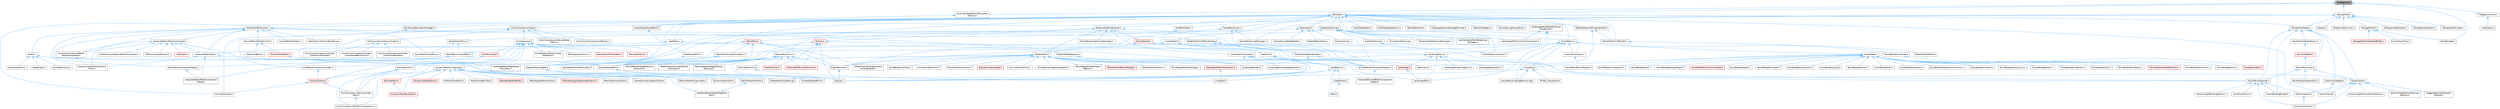 digraph "FileRegions.h"
{
 // INTERACTIVE_SVG=YES
 // LATEX_PDF_SIZE
  bgcolor="transparent";
  edge [fontname=Helvetica,fontsize=10,labelfontname=Helvetica,labelfontsize=10];
  node [fontname=Helvetica,fontsize=10,shape=box,height=0.2,width=0.4];
  Node1 [id="Node000001",label="FileRegions.h",height=0.2,width=0.4,color="gray40", fillcolor="grey60", style="filled", fontcolor="black",tooltip=" "];
  Node1 -> Node2 [id="edge1_Node000001_Node000002",dir="back",color="steelblue1",style="solid",tooltip=" "];
  Node2 [id="Node000002",label="ArchiveUObjectFromStructured\lArchive.h",height=0.2,width=0.4,color="grey40", fillcolor="white", style="filled",URL="$d2/d52/ArchiveUObjectFromStructuredArchive_8h.html",tooltip=" "];
  Node2 -> Node3 [id="edge2_Node000002_Node000003",dir="back",color="steelblue1",style="solid",tooltip=" "];
  Node3 [id="Node000003",label="CoreUObjectSharedPCH.h",height=0.2,width=0.4,color="grey40", fillcolor="white", style="filled",URL="$de/d2f/CoreUObjectSharedPCH_8h.html",tooltip=" "];
  Node3 -> Node4 [id="edge3_Node000003_Node000004",dir="back",color="steelblue1",style="solid",tooltip=" "];
  Node4 [id="Node000004",label="SlateSharedPCH.h",height=0.2,width=0.4,color="grey40", fillcolor="white", style="filled",URL="$d1/dfc/SlateSharedPCH_8h.html",tooltip=" "];
  Node4 -> Node5 [id="edge4_Node000004_Node000005",dir="back",color="steelblue1",style="solid",tooltip=" "];
  Node5 [id="Node000005",label="EngineSharedPCH.h",height=0.2,width=0.4,color="grey40", fillcolor="white", style="filled",URL="$dc/dbb/EngineSharedPCH_8h.html",tooltip=" "];
  Node5 -> Node6 [id="edge5_Node000005_Node000006",dir="back",color="steelblue1",style="solid",tooltip=" "];
  Node6 [id="Node000006",label="UnrealEdSharedPCH.h",height=0.2,width=0.4,color="grey40", fillcolor="white", style="filled",URL="$d1/de6/UnrealEdSharedPCH_8h.html",tooltip=" "];
  Node1 -> Node7 [id="edge6_Node000001_Node000007",dir="back",color="steelblue1",style="solid",tooltip=" "];
  Node7 [id="Node000007",label="BulkData.h",height=0.2,width=0.4,color="grey40", fillcolor="white", style="filled",URL="$d4/d8e/BulkData_8h.html",tooltip=" "];
  Node7 -> Node8 [id="edge7_Node000007_Node000008",dir="back",color="steelblue1",style="solid",tooltip=" "];
  Node8 [id="Node000008",label="AnimCompressionTypes.h",height=0.2,width=0.4,color="grey40", fillcolor="white", style="filled",URL="$d1/d3b/AnimCompressionTypes_8h.html",tooltip=" "];
  Node8 -> Node9 [id="edge8_Node000008_Node000009",dir="back",color="steelblue1",style="solid",tooltip=" "];
  Node9 [id="Node000009",label="AnimBoneCompressionCodec.h",height=0.2,width=0.4,color="grey40", fillcolor="white", style="filled",URL="$dd/dc3/AnimBoneCompressionCodec_8h.html",tooltip=" "];
  Node9 -> Node10 [id="edge9_Node000009_Node000010",dir="back",color="steelblue1",style="solid",tooltip=" "];
  Node10 [id="Node000010",label="AnimCompress.h",height=0.2,width=0.4,color="red", fillcolor="#FFF0F0", style="filled",URL="$dd/d6d/AnimCompress_8h.html",tooltip=" "];
  Node10 -> Node14 [id="edge10_Node000010_Node000014",dir="back",color="steelblue1",style="solid",tooltip=" "];
  Node14 [id="Node000014",label="AnimCompress_RemoveLinear\lKeys.h",height=0.2,width=0.4,color="grey40", fillcolor="white", style="filled",URL="$d1/d0a/AnimCompress__RemoveLinearKeys_8h.html",tooltip=" "];
  Node14 -> Node15 [id="edge11_Node000014_Node000015",dir="back",color="steelblue1",style="solid",tooltip=" "];
  Node15 [id="Node000015",label="AnimCompress_PerTrackCompression.h",height=0.2,width=0.4,color="grey40", fillcolor="white", style="filled",URL="$d1/d22/AnimCompress__PerTrackCompression_8h.html",tooltip=" "];
  Node10 -> Node17 [id="edge12_Node000010_Node000017",dir="back",color="steelblue1",style="solid",tooltip=" "];
  Node17 [id="Node000017",label="AnimStreamable.h",height=0.2,width=0.4,color="grey40", fillcolor="white", style="filled",URL="$d1/d46/AnimStreamable_8h.html",tooltip=" "];
  Node8 -> Node18 [id="edge13_Node000008_Node000018",dir="back",color="steelblue1",style="solid",tooltip=" "];
  Node18 [id="Node000018",label="AnimCompressionDerivedData\lPublic.h",height=0.2,width=0.4,color="grey40", fillcolor="white", style="filled",URL="$dc/d36/AnimCompressionDerivedDataPublic_8h.html",tooltip=" "];
  Node8 -> Node19 [id="edge14_Node000008_Node000019",dir="back",color="steelblue1",style="solid",tooltip=" "];
  Node19 [id="Node000019",label="AnimCurveCompressionCodec.h",height=0.2,width=0.4,color="grey40", fillcolor="white", style="filled",URL="$d3/d77/AnimCurveCompressionCodec_8h.html",tooltip=" "];
  Node19 -> Node20 [id="edge15_Node000019_Node000020",dir="back",color="steelblue1",style="solid",tooltip=" "];
  Node20 [id="Node000020",label="AnimCurveCompressionCodec\l_CompressedRichCurve.h",height=0.2,width=0.4,color="grey40", fillcolor="white", style="filled",URL="$db/d72/AnimCurveCompressionCodec__CompressedRichCurve_8h.html",tooltip=" "];
  Node19 -> Node21 [id="edge16_Node000019_Node000021",dir="back",color="steelblue1",style="solid",tooltip=" "];
  Node21 [id="Node000021",label="AnimCurveCompressionCodec\l_UniformIndexable.h",height=0.2,width=0.4,color="grey40", fillcolor="white", style="filled",URL="$d7/d0a/AnimCurveCompressionCodec__UniformIndexable_8h.html",tooltip=" "];
  Node19 -> Node22 [id="edge17_Node000019_Node000022",dir="back",color="steelblue1",style="solid",tooltip=" "];
  Node22 [id="Node000022",label="AnimCurveCompressionCodec\l_UniformlySampled.h",height=0.2,width=0.4,color="grey40", fillcolor="white", style="filled",URL="$da/d4c/AnimCurveCompressionCodec__UniformlySampled_8h.html",tooltip=" "];
  Node8 -> Node23 [id="edge18_Node000008_Node000023",dir="back",color="steelblue1",style="solid",tooltip=" "];
  Node23 [id="Node000023",label="AnimCurveCompressionSettings.h",height=0.2,width=0.4,color="grey40", fillcolor="white", style="filled",URL="$d0/d49/AnimCurveCompressionSettings_8h.html",tooltip=" "];
  Node8 -> Node24 [id="edge19_Node000008_Node000024",dir="back",color="steelblue1",style="solid",tooltip=" "];
  Node24 [id="Node000024",label="AnimSequence.h",height=0.2,width=0.4,color="grey40", fillcolor="white", style="filled",URL="$d0/d8a/AnimSequence_8h.html",tooltip=" "];
  Node24 -> Node25 [id="edge20_Node000024_Node000025",dir="back",color="steelblue1",style="solid",tooltip=" "];
  Node25 [id="Node000025",label="AnimBlueprintPostCompile\lValidation.h",height=0.2,width=0.4,color="grey40", fillcolor="white", style="filled",URL="$de/d1b/AnimBlueprintPostCompileValidation_8h.html",tooltip=" "];
  Node24 -> Node10 [id="edge21_Node000024_Node000010",dir="back",color="steelblue1",style="solid",tooltip=" "];
  Node24 -> Node15 [id="edge22_Node000024_Node000015",dir="back",color="steelblue1",style="solid",tooltip=" "];
  Node24 -> Node14 [id="edge23_Node000024_Node000014",dir="back",color="steelblue1",style="solid",tooltip=" "];
  Node24 -> Node26 [id="edge24_Node000024_Node000026",dir="back",color="steelblue1",style="solid",tooltip=" "];
  Node26 [id="Node000026",label="AnimEncoding.h",height=0.2,width=0.4,color="red", fillcolor="#FFF0F0", style="filled",URL="$d9/dfd/AnimEncoding_8h.html",tooltip=" "];
  Node26 -> Node9 [id="edge25_Node000026_Node000009",dir="back",color="steelblue1",style="solid",tooltip=" "];
  Node24 -> Node31 [id="edge26_Node000024_Node000031",dir="back",color="steelblue1",style="solid",tooltip=" "];
  Node31 [id="Node000031",label="AnimationUtils.h",height=0.2,width=0.4,color="grey40", fillcolor="white", style="filled",URL="$d6/db6/AnimationUtils_8h.html",tooltip=" "];
  Node31 -> Node10 [id="edge27_Node000031_Node000010",dir="back",color="steelblue1",style="solid",tooltip=" "];
  Node31 -> Node15 [id="edge28_Node000031_Node000015",dir="back",color="steelblue1",style="solid",tooltip=" "];
  Node31 -> Node14 [id="edge29_Node000031_Node000014",dir="back",color="steelblue1",style="solid",tooltip=" "];
  Node24 -> Node32 [id="edge30_Node000024_Node000032",dir="back",color="steelblue1",style="solid",tooltip=" "];
  Node32 [id="Node000032",label="BlendSpaceAnalysis.h",height=0.2,width=0.4,color="grey40", fillcolor="white", style="filled",URL="$d7/daf/BlendSpaceAnalysis_8h.html",tooltip=" "];
  Node24 -> Node5 [id="edge31_Node000024_Node000005",dir="back",color="steelblue1",style="solid",tooltip=" "];
  Node24 -> Node33 [id="edge32_Node000024_Node000033",dir="back",color="steelblue1",style="solid",tooltip=" "];
  Node33 [id="Node000033",label="MovieSceneToolHelpers.h",height=0.2,width=0.4,color="red", fillcolor="#FFF0F0", style="filled",URL="$d4/d0e/MovieSceneToolHelpers_8h.html",tooltip=" "];
  Node24 -> Node38 [id="edge33_Node000024_Node000038",dir="back",color="steelblue1",style="solid",tooltip=" "];
  Node38 [id="Node000038",label="PersonaModule.h",height=0.2,width=0.4,color="red", fillcolor="#FFF0F0", style="filled",URL="$de/d74/PersonaModule_8h.html",tooltip=" "];
  Node8 -> Node17 [id="edge34_Node000008_Node000017",dir="back",color="steelblue1",style="solid",tooltip=" "];
  Node7 -> Node17 [id="edge35_Node000007_Node000017",dir="back",color="steelblue1",style="solid",tooltip=" "];
  Node7 -> Node40 [id="edge36_Node000007_Node000040",dir="back",color="steelblue1",style="solid",tooltip=" "];
  Node40 [id="Node000040",label="BodySetup.h",height=0.2,width=0.4,color="grey40", fillcolor="white", style="filled",URL="$d8/d7b/BodySetup_8h.html",tooltip=" "];
  Node40 -> Node41 [id="edge37_Node000040_Node000041",dir="back",color="steelblue1",style="solid",tooltip=" "];
  Node41 [id="Node000041",label="ChaosCooking.h",height=0.2,width=0.4,color="grey40", fillcolor="white", style="filled",URL="$de/d88/ChaosCooking_8h.html",tooltip=" "];
  Node40 -> Node42 [id="edge38_Node000040_Node000042",dir="back",color="steelblue1",style="solid",tooltip=" "];
  Node42 [id="Node000042",label="ChaosDerivedDataReader.h",height=0.2,width=0.4,color="grey40", fillcolor="white", style="filled",URL="$de/d70/ChaosDerivedDataReader_8h.html",tooltip=" "];
  Node40 -> Node43 [id="edge39_Node000040_Node000043",dir="back",color="steelblue1",style="solid",tooltip=" "];
  Node43 [id="Node000043",label="DynamicMeshComponent.h",height=0.2,width=0.4,color="grey40", fillcolor="white", style="filled",URL="$d8/d66/DynamicMeshComponent_8h.html",tooltip=" "];
  Node43 -> Node44 [id="edge40_Node000043_Node000044",dir="back",color="steelblue1",style="solid",tooltip=" "];
  Node44 [id="Node000044",label="DataflowEditorWeightMapPaint\lTool.h",height=0.2,width=0.4,color="grey40", fillcolor="white", style="filled",URL="$db/d46/DataflowEditorWeightMapPaintTool_8h.html",tooltip=" "];
  Node43 -> Node45 [id="edge41_Node000043_Node000045",dir="back",color="steelblue1",style="solid",tooltip=" "];
  Node45 [id="Node000045",label="DeformMeshPolygonsTool.h",height=0.2,width=0.4,color="grey40", fillcolor="white", style="filled",URL="$db/d72/DeformMeshPolygonsTool_8h.html",tooltip=" "];
  Node43 -> Node46 [id="edge42_Node000043_Node000046",dir="back",color="steelblue1",style="solid",tooltip=" "];
  Node46 [id="Node000046",label="DynamicMeshActor.h",height=0.2,width=0.4,color="grey40", fillcolor="white", style="filled",URL="$d1/d71/DynamicMeshActor_8h.html",tooltip=" "];
  Node43 -> Node47 [id="edge43_Node000043_Node000047",dir="back",color="steelblue1",style="solid",tooltip=" "];
  Node47 [id="Node000047",label="DynamicMeshBrushTool.h",height=0.2,width=0.4,color="red", fillcolor="#FFF0F0", style="filled",URL="$da/d04/DynamicMeshBrushTool_8h.html",tooltip=" "];
  Node43 -> Node51 [id="edge44_Node000043_Node000051",dir="back",color="steelblue1",style="solid",tooltip=" "];
  Node51 [id="Node000051",label="DynamicMeshSelector.h",height=0.2,width=0.4,color="red", fillcolor="#FFF0F0", style="filled",URL="$dc/d01/DynamicMeshSelector_8h.html",tooltip=" "];
  Node43 -> Node53 [id="edge45_Node000043_Node000053",dir="back",color="steelblue1",style="solid",tooltip=" "];
  Node53 [id="Node000053",label="EditUVIslandsTool.h",height=0.2,width=0.4,color="grey40", fillcolor="white", style="filled",URL="$d0/de4/EditUVIslandsTool_8h.html",tooltip=" "];
  Node43 -> Node54 [id="edge46_Node000043_Node000054",dir="back",color="steelblue1",style="solid",tooltip=" "];
  Node54 [id="Node000054",label="MeshGroupPaintTool.h",height=0.2,width=0.4,color="grey40", fillcolor="white", style="filled",URL="$dd/d04/MeshGroupPaintTool_8h.html",tooltip=" "];
  Node43 -> Node55 [id="edge47_Node000043_Node000055",dir="back",color="steelblue1",style="solid",tooltip=" "];
  Node55 [id="Node000055",label="MeshRenderBufferSet.h",height=0.2,width=0.4,color="red", fillcolor="#FFF0F0", style="filled",URL="$de/dc2/MeshRenderBufferSet_8h.html",tooltip=" "];
  Node43 -> Node57 [id="edge48_Node000043_Node000057",dir="back",color="steelblue1",style="solid",tooltip=" "];
  Node57 [id="Node000057",label="MeshSpaceDeformerTool.h",height=0.2,width=0.4,color="grey40", fillcolor="white", style="filled",URL="$d7/dc8/MeshSpaceDeformerTool_8h.html",tooltip=" "];
  Node43 -> Node58 [id="edge49_Node000043_Node000058",dir="back",color="steelblue1",style="solid",tooltip=" "];
  Node58 [id="Node000058",label="MeshTopologySelectionMechanic.h",height=0.2,width=0.4,color="red", fillcolor="#FFF0F0", style="filled",URL="$d5/d15/MeshTopologySelectionMechanic_8h.html",tooltip=" "];
  Node43 -> Node61 [id="edge50_Node000043_Node000061",dir="back",color="steelblue1",style="solid",tooltip=" "];
  Node61 [id="Node000061",label="MeshVertexPaintTool.h",height=0.2,width=0.4,color="grey40", fillcolor="white", style="filled",URL="$db/d74/MeshVertexPaintTool_8h.html",tooltip=" "];
  Node61 -> Node44 [id="edge51_Node000061_Node000044",dir="back",color="steelblue1",style="solid",tooltip=" "];
  Node43 -> Node62 [id="edge52_Node000043_Node000062",dir="back",color="steelblue1",style="solid",tooltip=" "];
  Node62 [id="Node000062",label="MeshVertexSculptTool.h",height=0.2,width=0.4,color="grey40", fillcolor="white", style="filled",URL="$dc/da6/MeshVertexSculptTool_8h.html",tooltip=" "];
  Node43 -> Node63 [id="edge53_Node000043_Node000063",dir="back",color="steelblue1",style="solid",tooltip=" "];
  Node63 [id="Node000063",label="PreviewMesh.h",height=0.2,width=0.4,color="red", fillcolor="#FFF0F0", style="filled",URL="$d6/d30/PreviewMesh_8h.html",tooltip=" "];
  Node63 -> Node47 [id="edge54_Node000063_Node000047",dir="back",color="steelblue1",style="solid",tooltip=" "];
  Node43 -> Node115 [id="edge55_Node000043_Node000115",dir="back",color="steelblue1",style="solid",tooltip=" "];
  Node115 [id="Node000115",label="SceneGeometrySpatialCache.h",height=0.2,width=0.4,color="grey40", fillcolor="white", style="filled",URL="$d6/d6f/SceneGeometrySpatialCache_8h.html",tooltip=" "];
  Node40 -> Node116 [id="edge56_Node000040_Node000116",dir="back",color="steelblue1",style="solid",tooltip=" "];
  Node116 [id="Node000116",label="SkeletalBodySetup.h",height=0.2,width=0.4,color="grey40", fillcolor="white", style="filled",URL="$dc/dbc/SkeletalBodySetup_8h.html",tooltip=" "];
  Node7 -> Node117 [id="edge57_Node000007_Node000117",dir="back",color="steelblue1",style="solid",tooltip=" "];
  Node117 [id="Node000117",label="BulkDataReader.h",height=0.2,width=0.4,color="grey40", fillcolor="white", style="filled",URL="$d4/d9b/BulkDataReader_8h.html",tooltip=" "];
  Node7 -> Node118 [id="edge58_Node000007_Node000118",dir="back",color="steelblue1",style="solid",tooltip=" "];
  Node118 [id="Node000118",label="BulkDataScopedLock.h",height=0.2,width=0.4,color="grey40", fillcolor="white", style="filled",URL="$da/d4e/BulkDataScopedLock_8h.html",tooltip=" "];
  Node7 -> Node119 [id="edge59_Node000007_Node000119",dir="back",color="steelblue1",style="solid",tooltip=" "];
  Node119 [id="Node000119",label="BulkDataWriter.h",height=0.2,width=0.4,color="grey40", fillcolor="white", style="filled",URL="$dc/dcb/BulkDataWriter_8h.html",tooltip=" "];
  Node7 -> Node120 [id="edge60_Node000007_Node000120",dir="back",color="steelblue1",style="solid",tooltip=" "];
  Node120 [id="Node000120",label="ContentStreaming.h",height=0.2,width=0.4,color="grey40", fillcolor="white", style="filled",URL="$dd/d05/ContentStreaming_8h.html",tooltip=" "];
  Node120 -> Node121 [id="edge61_Node000120_Node000121",dir="back",color="steelblue1",style="solid",tooltip=" "];
  Node121 [id="Node000121",label="AnimationStreaming.h",height=0.2,width=0.4,color="grey40", fillcolor="white", style="filled",URL="$d5/d44/AnimationStreaming_8h.html",tooltip=" "];
  Node120 -> Node122 [id="edge62_Node000120_Node000122",dir="back",color="steelblue1",style="solid",tooltip=" "];
  Node122 [id="Node000122",label="AudioDecompress.h",height=0.2,width=0.4,color="grey40", fillcolor="white", style="filled",URL="$d9/dfd/AudioDecompress_8h.html",tooltip=" "];
  Node122 -> Node123 [id="edge63_Node000122_Node000123",dir="back",color="steelblue1",style="solid",tooltip=" "];
  Node123 [id="Node000123",label="SoundWaveProxyReader.h",height=0.2,width=0.4,color="grey40", fillcolor="white", style="filled",URL="$d1/d23/SoundWaveProxyReader_8h.html",tooltip=" "];
  Node120 -> Node124 [id="edge64_Node000120_Node000124",dir="back",color="steelblue1",style="solid",tooltip=" "];
  Node124 [id="Node000124",label="AudioStreaming.h",height=0.2,width=0.4,color="grey40", fillcolor="white", style="filled",URL="$db/d37/AudioStreaming_8h.html",tooltip=" "];
  Node124 -> Node125 [id="edge65_Node000124_Node000125",dir="back",color="steelblue1",style="solid",tooltip=" "];
  Node125 [id="Node000125",label="AudioStreamingCache.h",height=0.2,width=0.4,color="grey40", fillcolor="white", style="filled",URL="$d2/dc1/AudioStreamingCache_8h.html",tooltip=" "];
  Node120 -> Node125 [id="edge66_Node000120_Node000125",dir="back",color="steelblue1",style="solid",tooltip=" "];
  Node120 -> Node126 [id="edge67_Node000120_Node000126",dir="back",color="steelblue1",style="solid",tooltip=" "];
  Node126 [id="Node000126",label="GroomCacheStreamingManager.h",height=0.2,width=0.4,color="grey40", fillcolor="white", style="filled",URL="$d3/dcf/GroomCacheStreamingManager_8h.html",tooltip=" "];
  Node120 -> Node127 [id="edge68_Node000120_Node000127",dir="back",color="steelblue1",style="solid",tooltip=" "];
  Node127 [id="Node000127",label="NaniteCoarseMeshStreaming\lManager.h",height=0.2,width=0.4,color="grey40", fillcolor="white", style="filled",URL="$d2/dd8/NaniteCoarseMeshStreamingManager_8h.html",tooltip=" "];
  Node120 -> Node128 [id="edge69_Node000120_Node000128",dir="back",color="steelblue1",style="solid",tooltip=" "];
  Node128 [id="Node000128",label="SkeletalMeshUpdate.cpp",height=0.2,width=0.4,color="grey40", fillcolor="white", style="filled",URL="$db/d45/SkeletalMeshUpdate_8cpp.html",tooltip=" "];
  Node120 -> Node129 [id="edge70_Node000120_Node000129",dir="back",color="steelblue1",style="solid",tooltip=" "];
  Node129 [id="Node000129",label="SkinnedMeshComponentHelper.h",height=0.2,width=0.4,color="grey40", fillcolor="white", style="filled",URL="$db/d81/SkinnedMeshComponentHelper_8h.html",tooltip=" "];
  Node129 -> Node130 [id="edge71_Node000129_Node000130",dir="back",color="steelblue1",style="solid",tooltip=" "];
  Node130 [id="Node000130",label="InstancedSkinnedMeshComponent\lHelper.h",height=0.2,width=0.4,color="grey40", fillcolor="white", style="filled",URL="$d1/d86/InstancedSkinnedMeshComponentHelper_8h.html",tooltip=" "];
  Node120 -> Node131 [id="edge72_Node000120_Node000131",dir="back",color="steelblue1",style="solid",tooltip=" "];
  Node131 [id="Node000131",label="SoundWave.h",height=0.2,width=0.4,color="grey40", fillcolor="white", style="filled",URL="$d3/d6d/SoundWave_8h.html",tooltip=" "];
  Node131 -> Node122 [id="edge73_Node000131_Node000122",dir="back",color="steelblue1",style="solid",tooltip=" "];
  Node131 -> Node125 [id="edge74_Node000131_Node000125",dir="back",color="steelblue1",style="solid",tooltip=" "];
  Node131 -> Node132 [id="edge75_Node000131_Node000132",dir="back",color="steelblue1",style="solid",tooltip=" "];
  Node132 [id="Node000132",label="EngineMinimal.h",height=0.2,width=0.4,color="grey40", fillcolor="white", style="filled",URL="$d0/d2c/EngineMinimal_8h.html",tooltip=" "];
  Node132 -> Node133 [id="edge76_Node000132_Node000133",dir="back",color="steelblue1",style="solid",tooltip=" "];
  Node133 [id="Node000133",label="Engine.h",height=0.2,width=0.4,color="grey40", fillcolor="white", style="filled",URL="$d1/d34/Public_2Engine_8h.html",tooltip=" "];
  Node131 -> Node5 [id="edge77_Node000131_Node000005",dir="back",color="steelblue1",style="solid",tooltip=" "];
  Node131 -> Node134 [id="edge78_Node000131_Node000134",dir="back",color="steelblue1",style="solid",tooltip=" "];
  Node134 [id="Node000134",label="SoundCue.h",height=0.2,width=0.4,color="grey40", fillcolor="white", style="filled",URL="$d8/d0b/SoundCue_8h.html",tooltip=" "];
  Node134 -> Node135 [id="edge79_Node000134_Node000135",dir="back",color="steelblue1",style="solid",tooltip=" "];
  Node135 [id="Node000135",label="BTTask_PlaySound.h",height=0.2,width=0.4,color="grey40", fillcolor="white", style="filled",URL="$d8/d54/BTTask__PlaySound_8h.html",tooltip=" "];
  Node134 -> Node133 [id="edge80_Node000134_Node000133",dir="back",color="steelblue1",style="solid",tooltip=" "];
  Node134 -> Node136 [id="edge81_Node000134_Node000136",dir="back",color="steelblue1",style="solid",tooltip=" "];
  Node136 [id="Node000136",label="SoundWaveLoadingBehavior.cpp",height=0.2,width=0.4,color="grey40", fillcolor="white", style="filled",URL="$d7/d95/SoundWaveLoadingBehavior_8cpp.html",tooltip=" "];
  Node131 -> Node137 [id="edge82_Node000131_Node000137",dir="back",color="steelblue1",style="solid",tooltip=" "];
  Node137 [id="Node000137",label="SoundNode.h",height=0.2,width=0.4,color="grey40", fillcolor="white", style="filled",URL="$da/d8b/SoundNode_8h.html",tooltip=" "];
  Node137 -> Node134 [id="edge83_Node000137_Node000134",dir="back",color="steelblue1",style="solid",tooltip=" "];
  Node137 -> Node138 [id="edge84_Node000137_Node000138",dir="back",color="steelblue1",style="solid",tooltip=" "];
  Node138 [id="Node000138",label="SoundNodeAssetReferencer.h",height=0.2,width=0.4,color="red", fillcolor="#FFF0F0", style="filled",URL="$d8/d71/SoundNodeAssetReferencer_8h.html",tooltip=" "];
  Node137 -> Node140 [id="edge85_Node000137_Node000140",dir="back",color="steelblue1",style="solid",tooltip=" "];
  Node140 [id="Node000140",label="SoundNodeAttenuation.h",height=0.2,width=0.4,color="grey40", fillcolor="white", style="filled",URL="$d0/d9d/SoundNodeAttenuation_8h.html",tooltip=" "];
  Node137 -> Node141 [id="edge86_Node000137_Node000141",dir="back",color="steelblue1",style="solid",tooltip=" "];
  Node141 [id="Node000141",label="SoundNodeBranch.h",height=0.2,width=0.4,color="grey40", fillcolor="white", style="filled",URL="$da/d79/SoundNodeBranch_8h.html",tooltip=" "];
  Node137 -> Node142 [id="edge87_Node000137_Node000142",dir="back",color="steelblue1",style="solid",tooltip=" "];
  Node142 [id="Node000142",label="SoundNodeConcatenator.h",height=0.2,width=0.4,color="grey40", fillcolor="white", style="filled",URL="$da/d65/SoundNodeConcatenator_8h.html",tooltip=" "];
  Node137 -> Node143 [id="edge88_Node000137_Node000143",dir="back",color="steelblue1",style="solid",tooltip=" "];
  Node143 [id="Node000143",label="SoundNodeDelay.h",height=0.2,width=0.4,color="grey40", fillcolor="white", style="filled",URL="$d2/d23/SoundNodeDelay_8h.html",tooltip=" "];
  Node137 -> Node144 [id="edge89_Node000137_Node000144",dir="back",color="steelblue1",style="solid",tooltip=" "];
  Node144 [id="Node000144",label="SoundNodeDialoguePlayer.h",height=0.2,width=0.4,color="grey40", fillcolor="white", style="filled",URL="$d5/dd3/SoundNodeDialoguePlayer_8h.html",tooltip=" "];
  Node137 -> Node145 [id="edge90_Node000137_Node000145",dir="back",color="steelblue1",style="solid",tooltip=" "];
  Node145 [id="Node000145",label="SoundNodeDistanceCrossFade.h",height=0.2,width=0.4,color="red", fillcolor="#FFF0F0", style="filled",URL="$df/da7/SoundNodeDistanceCrossFade_8h.html",tooltip=" "];
  Node137 -> Node147 [id="edge91_Node000137_Node000147",dir="back",color="steelblue1",style="solid",tooltip=" "];
  Node147 [id="Node000147",label="SoundNodeDoppler.h",height=0.2,width=0.4,color="grey40", fillcolor="white", style="filled",URL="$d1/d51/SoundNodeDoppler_8h.html",tooltip=" "];
  Node137 -> Node148 [id="edge92_Node000137_Node000148",dir="back",color="steelblue1",style="solid",tooltip=" "];
  Node148 [id="Node000148",label="SoundNodeEnveloper.h",height=0.2,width=0.4,color="grey40", fillcolor="white", style="filled",URL="$d8/db7/SoundNodeEnveloper_8h.html",tooltip=" "];
  Node137 -> Node149 [id="edge93_Node000137_Node000149",dir="back",color="steelblue1",style="solid",tooltip=" "];
  Node149 [id="Node000149",label="SoundNodeGroupControl.h",height=0.2,width=0.4,color="grey40", fillcolor="white", style="filled",URL="$d6/db7/SoundNodeGroupControl_8h.html",tooltip=" "];
  Node137 -> Node150 [id="edge94_Node000137_Node000150",dir="back",color="steelblue1",style="solid",tooltip=" "];
  Node150 [id="Node000150",label="SoundNodeLooping.h",height=0.2,width=0.4,color="grey40", fillcolor="white", style="filled",URL="$d5/dcc/SoundNodeLooping_8h.html",tooltip=" "];
  Node137 -> Node151 [id="edge95_Node000137_Node000151",dir="back",color="steelblue1",style="solid",tooltip=" "];
  Node151 [id="Node000151",label="SoundNodeMature.h",height=0.2,width=0.4,color="grey40", fillcolor="white", style="filled",URL="$d0/d81/SoundNodeMature_8h.html",tooltip=" "];
  Node137 -> Node152 [id="edge96_Node000137_Node000152",dir="back",color="steelblue1",style="solid",tooltip=" "];
  Node152 [id="Node000152",label="SoundNodeMixer.h",height=0.2,width=0.4,color="grey40", fillcolor="white", style="filled",URL="$d5/d94/SoundNodeMixer_8h.html",tooltip=" "];
  Node137 -> Node153 [id="edge97_Node000137_Node000153",dir="back",color="steelblue1",style="solid",tooltip=" "];
  Node153 [id="Node000153",label="SoundNodeModulator.h",height=0.2,width=0.4,color="grey40", fillcolor="white", style="filled",URL="$d6/dab/SoundNodeModulator_8h.html",tooltip=" "];
  Node137 -> Node154 [id="edge98_Node000137_Node000154",dir="back",color="steelblue1",style="solid",tooltip=" "];
  Node154 [id="Node000154",label="SoundNodeModulatorContinuous.h",height=0.2,width=0.4,color="grey40", fillcolor="white", style="filled",URL="$d4/ddb/SoundNodeModulatorContinuous_8h.html",tooltip=" "];
  Node137 -> Node155 [id="edge99_Node000137_Node000155",dir="back",color="steelblue1",style="solid",tooltip=" "];
  Node155 [id="Node000155",label="SoundNodeOscillator.h",height=0.2,width=0.4,color="grey40", fillcolor="white", style="filled",URL="$d4/d80/SoundNodeOscillator_8h.html",tooltip=" "];
  Node137 -> Node156 [id="edge100_Node000137_Node000156",dir="back",color="steelblue1",style="solid",tooltip=" "];
  Node156 [id="Node000156",label="SoundNodeQualityLevel.h",height=0.2,width=0.4,color="grey40", fillcolor="white", style="filled",URL="$db/d51/SoundNodeQualityLevel_8h.html",tooltip=" "];
  Node137 -> Node157 [id="edge101_Node000137_Node000157",dir="back",color="steelblue1",style="solid",tooltip=" "];
  Node157 [id="Node000157",label="SoundNodeRandom.h",height=0.2,width=0.4,color="grey40", fillcolor="white", style="filled",URL="$da/d39/SoundNodeRandom_8h.html",tooltip=" "];
  Node137 -> Node158 [id="edge102_Node000137_Node000158",dir="back",color="steelblue1",style="solid",tooltip=" "];
  Node158 [id="Node000158",label="SoundNodeSoundClass.h",height=0.2,width=0.4,color="grey40", fillcolor="white", style="filled",URL="$d8/dd0/SoundNodeSoundClass_8h.html",tooltip=" "];
  Node137 -> Node159 [id="edge103_Node000137_Node000159",dir="back",color="steelblue1",style="solid",tooltip=" "];
  Node159 [id="Node000159",label="SoundNodeSwitch.h",height=0.2,width=0.4,color="grey40", fillcolor="white", style="filled",URL="$d2/de4/SoundNodeSwitch_8h.html",tooltip=" "];
  Node137 -> Node160 [id="edge104_Node000137_Node000160",dir="back",color="steelblue1",style="solid",tooltip=" "];
  Node160 [id="Node000160",label="SoundNodeWaveParam.h",height=0.2,width=0.4,color="grey40", fillcolor="white", style="filled",URL="$d4/d82/SoundNodeWaveParam_8h.html",tooltip=" "];
  Node131 -> Node136 [id="edge105_Node000131_Node000136",dir="back",color="steelblue1",style="solid",tooltip=" "];
  Node131 -> Node161 [id="edge106_Node000131_Node000161",dir="back",color="steelblue1",style="solid",tooltip=" "];
  Node161 [id="Node000161",label="SoundWaveProcedural.h",height=0.2,width=0.4,color="grey40", fillcolor="white", style="filled",URL="$d8/d4f/SoundWaveProcedural_8h.html",tooltip=" "];
  Node161 -> Node162 [id="edge107_Node000161_Node000162",dir="back",color="steelblue1",style="solid",tooltip=" "];
  Node162 [id="Node000162",label="SoundSourceBus.h",height=0.2,width=0.4,color="red", fillcolor="#FFF0F0", style="filled",URL="$d3/d51/SoundSourceBus_8h.html",tooltip=" "];
  Node7 -> Node168 [id="edge108_Node000007_Node000168",dir="back",color="steelblue1",style="solid",tooltip=" "];
  Node168 [id="Node000168",label="CoreUObject.h",height=0.2,width=0.4,color="grey40", fillcolor="white", style="filled",URL="$d0/ded/CoreUObject_8h.html",tooltip=" "];
  Node168 -> Node133 [id="edge109_Node000168_Node000133",dir="back",color="steelblue1",style="solid",tooltip=" "];
  Node168 -> Node132 [id="edge110_Node000168_Node000132",dir="back",color="steelblue1",style="solid",tooltip=" "];
  Node168 -> Node169 [id="edge111_Node000168_Node000169",dir="back",color="steelblue1",style="solid",tooltip=" "];
  Node169 [id="Node000169",label="SlateBasics.h",height=0.2,width=0.4,color="grey40", fillcolor="white", style="filled",URL="$da/d2f/SlateBasics_8h.html",tooltip=" "];
  Node169 -> Node133 [id="edge112_Node000169_Node000133",dir="back",color="steelblue1",style="solid",tooltip=" "];
  Node169 -> Node170 [id="edge113_Node000169_Node000170",dir="back",color="steelblue1",style="solid",tooltip=" "];
  Node170 [id="Node000170",label="Slate.h",height=0.2,width=0.4,color="grey40", fillcolor="white", style="filled",URL="$d2/dc0/Slate_8h.html",tooltip=" "];
  Node169 -> Node171 [id="edge114_Node000169_Node000171",dir="back",color="steelblue1",style="solid",tooltip=" "];
  Node171 [id="Node000171",label="SlateExtras.h",height=0.2,width=0.4,color="grey40", fillcolor="white", style="filled",URL="$d8/dec/SlateExtras_8h.html",tooltip=" "];
  Node171 -> Node170 [id="edge115_Node000171_Node000170",dir="back",color="steelblue1",style="solid",tooltip=" "];
  Node169 -> Node172 [id="edge116_Node000169_Node000172",dir="back",color="steelblue1",style="solid",tooltip=" "];
  Node172 [id="Node000172",label="UnrealEd.h",height=0.2,width=0.4,color="grey40", fillcolor="white", style="filled",URL="$d2/d5f/UnrealEd_8h.html",tooltip=" "];
  Node168 -> Node173 [id="edge117_Node000168_Node000173",dir="back",color="steelblue1",style="solid",tooltip=" "];
  Node173 [id="Node000173",label="SlateCore.h",height=0.2,width=0.4,color="grey40", fillcolor="white", style="filled",URL="$dc/d03/SlateCore_8h.html",tooltip=" "];
  Node173 -> Node133 [id="edge118_Node000173_Node000133",dir="back",color="steelblue1",style="solid",tooltip=" "];
  Node173 -> Node169 [id="edge119_Node000173_Node000169",dir="back",color="steelblue1",style="solid",tooltip=" "];
  Node7 -> Node3 [id="edge120_Node000007_Node000003",dir="back",color="steelblue1",style="solid",tooltip=" "];
  Node7 -> Node174 [id="edge121_Node000007_Node000174",dir="back",color="steelblue1",style="solid",tooltip=" "];
  Node174 [id="Node000174",label="FontBulkData.h",height=0.2,width=0.4,color="grey40", fillcolor="white", style="filled",URL="$dc/dfb/FontBulkData_8h.html",tooltip=" "];
  Node174 -> Node173 [id="edge122_Node000174_Node000173",dir="back",color="steelblue1",style="solid",tooltip=" "];
  Node7 -> Node175 [id="edge123_Node000007_Node000175",dir="back",color="steelblue1",style="solid",tooltip=" "];
  Node175 [id="Node000175",label="GroomCache.h",height=0.2,width=0.4,color="grey40", fillcolor="white", style="filled",URL="$d7/d6e/GroomCache_8h.html",tooltip=" "];
  Node7 -> Node176 [id="edge124_Node000007_Node000176",dir="back",color="steelblue1",style="solid",tooltip=" "];
  Node176 [id="Node000176",label="HairStrandsDatas.h",height=0.2,width=0.4,color="grey40", fillcolor="white", style="filled",URL="$d6/daf/HairStrandsDatas_8h.html",tooltip=" "];
  Node176 -> Node177 [id="edge125_Node000176_Node000177",dir="back",color="steelblue1",style="solid",tooltip=" "];
  Node177 [id="Node000177",label="GroomAsset.h",height=0.2,width=0.4,color="grey40", fillcolor="white", style="filled",URL="$d8/df1/GroomAsset_8h.html",tooltip=" "];
  Node177 -> Node175 [id="edge126_Node000177_Node000175",dir="back",color="steelblue1",style="solid",tooltip=" "];
  Node177 -> Node178 [id="edge127_Node000177_Node000178",dir="back",color="steelblue1",style="solid",tooltip=" "];
  Node178 [id="Node000178",label="GroomComponent.h",height=0.2,width=0.4,color="grey40", fillcolor="white", style="filled",URL="$de/d2e/GroomComponent_8h.html",tooltip=" "];
  Node177 -> Node179 [id="edge128_Node000177_Node000179",dir="back",color="steelblue1",style="solid",tooltip=" "];
  Node179 [id="Node000179",label="GroomCreateFollicleMaskOptions.h",height=0.2,width=0.4,color="grey40", fillcolor="white", style="filled",URL="$d7/d8b/GroomCreateFollicleMaskOptions_8h.html",tooltip=" "];
  Node177 -> Node180 [id="edge129_Node000177_Node000180",dir="back",color="steelblue1",style="solid",tooltip=" "];
  Node180 [id="Node000180",label="GroomCreateStrandsTextures\lOptions.h",height=0.2,width=0.4,color="grey40", fillcolor="white", style="filled",URL="$da/dfc/GroomCreateStrandsTexturesOptions_8h.html",tooltip=" "];
  Node177 -> Node181 [id="edge130_Node000177_Node000181",dir="back",color="steelblue1",style="solid",tooltip=" "];
  Node181 [id="Node000181",label="GroomInstance.h",height=0.2,width=0.4,color="grey40", fillcolor="white", style="filled",URL="$dd/d47/GroomInstance_8h.html",tooltip=" "];
  Node181 -> Node178 [id="edge131_Node000181_Node000178",dir="back",color="steelblue1",style="solid",tooltip=" "];
  Node177 -> Node182 [id="edge132_Node000177_Node000182",dir="back",color="steelblue1",style="solid",tooltip=" "];
  Node182 [id="Node000182",label="NiagaraDataInterfaceHair\lStrands.h",height=0.2,width=0.4,color="grey40", fillcolor="white", style="filled",URL="$da/dd2/NiagaraDataInterfaceHairStrands_8h.html",tooltip=" "];
  Node176 -> Node183 [id="edge133_Node000176_Node000183",dir="back",color="steelblue1",style="solid",tooltip=" "];
  Node183 [id="Node000183",label="GroomBindingAsset.h",height=0.2,width=0.4,color="grey40", fillcolor="white", style="filled",URL="$de/d26/GroomBindingAsset_8h.html",tooltip=" "];
  Node183 -> Node184 [id="edge134_Node000183_Node000184",dir="back",color="steelblue1",style="solid",tooltip=" "];
  Node184 [id="Node000184",label="GroomBindingBuilder.h",height=0.2,width=0.4,color="grey40", fillcolor="white", style="filled",URL="$d2/d2f/GroomBindingBuilder_8h.html",tooltip=" "];
  Node183 -> Node178 [id="edge135_Node000183_Node000178",dir="back",color="steelblue1",style="solid",tooltip=" "];
  Node183 -> Node185 [id="edge136_Node000183_Node000185",dir="back",color="steelblue1",style="solid",tooltip=" "];
  Node185 [id="Node000185",label="GroomCreateBindingOptions.h",height=0.2,width=0.4,color="grey40", fillcolor="white", style="filled",URL="$d5/dba/GroomCreateBindingOptions_8h.html",tooltip=" "];
  Node183 -> Node181 [id="edge137_Node000183_Node000181",dir="back",color="steelblue1",style="solid",tooltip=" "];
  Node183 -> Node186 [id="edge138_Node000183_Node000186",dir="back",color="steelblue1",style="solid",tooltip=" "];
  Node186 [id="Node000186",label="HairStrandsCore.h",height=0.2,width=0.4,color="grey40", fillcolor="white", style="filled",URL="$d7/def/HairStrandsCore_8h.html",tooltip=" "];
  Node176 -> Node184 [id="edge139_Node000176_Node000184",dir="back",color="steelblue1",style="solid",tooltip=" "];
  Node176 -> Node187 [id="edge140_Node000176_Node000187",dir="back",color="steelblue1",style="solid",tooltip=" "];
  Node187 [id="Node000187",label="GroomCacheData.h",height=0.2,width=0.4,color="grey40", fillcolor="white", style="filled",URL="$d3/d80/GroomCacheData_8h.html",tooltip=" "];
  Node187 -> Node175 [id="edge141_Node000187_Node000175",dir="back",color="steelblue1",style="solid",tooltip=" "];
  Node176 -> Node188 [id="edge142_Node000176_Node000188",dir="back",color="steelblue1",style="solid",tooltip=" "];
  Node188 [id="Node000188",label="GroomResources.h",height=0.2,width=0.4,color="grey40", fillcolor="white", style="filled",URL="$d0/d70/GroomResources_8h.html",tooltip=" "];
  Node188 -> Node177 [id="edge143_Node000188_Node000177",dir="back",color="steelblue1",style="solid",tooltip=" "];
  Node188 -> Node183 [id="edge144_Node000188_Node000183",dir="back",color="steelblue1",style="solid",tooltip=" "];
  Node188 -> Node189 [id="edge145_Node000188_Node000189",dir="back",color="steelblue1",style="solid",tooltip=" "];
  Node189 [id="Node000189",label="HairStrandsInterpolation.h",height=0.2,width=0.4,color="grey40", fillcolor="white", style="filled",URL="$de/dab/HairStrandsInterpolation_8h.html",tooltip=" "];
  Node176 -> Node190 [id="edge146_Node000176_Node000190",dir="back",color="steelblue1",style="solid",tooltip=" "];
  Node190 [id="Node000190",label="HairStrandsVertexFactory.h",height=0.2,width=0.4,color="grey40", fillcolor="white", style="filled",URL="$d0/d1c/HairStrandsVertexFactory_8h.html",tooltip=" "];
  Node190 -> Node191 [id="edge147_Node000190_Node000191",dir="back",color="steelblue1",style="solid",tooltip=" "];
  Node191 [id="Node000191",label="HairCardsDatas.h",height=0.2,width=0.4,color="red", fillcolor="#FFF0F0", style="filled",URL="$da/d01/HairCardsDatas_8h.html",tooltip=" "];
  Node191 -> Node188 [id="edge148_Node000191_Node000188",dir="back",color="steelblue1",style="solid",tooltip=" "];
  Node7 -> Node193 [id="edge149_Node000007_Node000193",dir="back",color="steelblue1",style="solid",tooltip=" "];
  Node193 [id="Node000193",label="LandscapeHeightfieldCollision\lComponent.h",height=0.2,width=0.4,color="grey40", fillcolor="white", style="filled",URL="$d2/d06/LandscapeHeightfieldCollisionComponent_8h.html",tooltip=" "];
  Node193 -> Node194 [id="edge150_Node000193_Node000194",dir="back",color="steelblue1",style="solid",tooltip=" "];
  Node194 [id="Node000194",label="LandscapeEdit.h",height=0.2,width=0.4,color="grey40", fillcolor="white", style="filled",URL="$df/d61/LandscapeEdit_8h.html",tooltip=" "];
  Node193 -> Node195 [id="edge151_Node000193_Node000195",dir="back",color="steelblue1",style="solid",tooltip=" "];
  Node195 [id="Node000195",label="LandscapeMeshCollisionComponent.h",height=0.2,width=0.4,color="grey40", fillcolor="white", style="filled",URL="$d0/dab/LandscapeMeshCollisionComponent_8h.html",tooltip=" "];
  Node193 -> Node196 [id="edge152_Node000193_Node000196",dir="back",color="steelblue1",style="solid",tooltip=" "];
  Node196 [id="Node000196",label="LandscapeProxy.h",height=0.2,width=0.4,color="grey40", fillcolor="white", style="filled",URL="$db/dae/LandscapeProxy_8h.html",tooltip=" "];
  Node196 -> Node197 [id="edge153_Node000196_Node000197",dir="back",color="steelblue1",style="solid",tooltip=" "];
  Node197 [id="Node000197",label="Landscape.h",height=0.2,width=0.4,color="red", fillcolor="#FFF0F0", style="filled",URL="$d5/dd6/Landscape_8h.html",tooltip=" "];
  Node197 -> Node194 [id="edge154_Node000197_Node000194",dir="back",color="steelblue1",style="solid",tooltip=" "];
  Node196 -> Node194 [id="edge155_Node000196_Node000194",dir="back",color="steelblue1",style="solid",tooltip=" "];
  Node196 -> Node202 [id="edge156_Node000196_Node000202",dir="back",color="steelblue1",style="solid",tooltip=" "];
  Node202 [id="Node000202",label="LandscapeRender.h",height=0.2,width=0.4,color="grey40", fillcolor="white", style="filled",URL="$df/d67/LandscapeRender_8h.html",tooltip=" "];
  Node196 -> Node203 [id="edge157_Node000196_Node000203",dir="back",color="steelblue1",style="solid",tooltip=" "];
  Node203 [id="Node000203",label="LandscapeStreamingProxy.h",height=0.2,width=0.4,color="grey40", fillcolor="white", style="filled",URL="$de/d5a/LandscapeStreamingProxy_8h.html",tooltip=" "];
  Node196 -> Node204 [id="edge158_Node000196_Node000204",dir="back",color="steelblue1",style="solid",tooltip=" "];
  Node204 [id="Node000204",label="LandscapeSubsystem.h",height=0.2,width=0.4,color="grey40", fillcolor="white", style="filled",URL="$d7/ddd/LandscapeSubsystem_8h.html",tooltip=" "];
  Node7 -> Node195 [id="edge159_Node000007_Node000195",dir="back",color="steelblue1",style="solid",tooltip=" "];
  Node7 -> Node205 [id="edge160_Node000007_Node000205",dir="back",color="steelblue1",style="solid",tooltip=" "];
  Node205 [id="Node000205",label="LandscapeTextureStorageProvider.h",height=0.2,width=0.4,color="grey40", fillcolor="white", style="filled",URL="$d6/d2b/LandscapeTextureStorageProvider_8h.html",tooltip=" "];
  Node7 -> Node206 [id="edge161_Node000007_Node000206",dir="back",color="steelblue1",style="solid",tooltip=" "];
  Node206 [id="Node000206",label="LightMap.h",height=0.2,width=0.4,color="grey40", fillcolor="white", style="filled",URL="$d1/d76/LightMap_8h.html",tooltip=" "];
  Node206 -> Node207 [id="edge162_Node000206_Node000207",dir="back",color="steelblue1",style="solid",tooltip=" "];
  Node207 [id="Node000207",label="InstancedStaticMesh.h",height=0.2,width=0.4,color="grey40", fillcolor="white", style="filled",URL="$dd/d89/InstancedStaticMesh_8h.html",tooltip=" "];
  Node207 -> Node208 [id="edge163_Node000207_Node000208",dir="back",color="steelblue1",style="solid",tooltip=" "];
  Node208 [id="Node000208",label="HierarchicalStaticMeshScene\lProxy.h",height=0.2,width=0.4,color="grey40", fillcolor="white", style="filled",URL="$d3/d4d/HierarchicalStaticMeshSceneProxy_8h.html",tooltip=" "];
  Node207 -> Node209 [id="edge164_Node000207_Node000209",dir="back",color="steelblue1",style="solid",tooltip=" "];
  Node209 [id="Node000209",label="InstancedStaticMeshComponent\lHelper.h",height=0.2,width=0.4,color="grey40", fillcolor="white", style="filled",URL="$dc/dc7/InstancedStaticMeshComponentHelper_8h.html",tooltip=" "];
  Node207 -> Node210 [id="edge165_Node000207_Node000210",dir="back",color="steelblue1",style="solid",tooltip=" "];
  Node210 [id="Node000210",label="InstancedStaticMeshScene\lProxyDesc.h",height=0.2,width=0.4,color="grey40", fillcolor="white", style="filled",URL="$db/dcf/InstancedStaticMeshSceneProxyDesc_8h.html",tooltip=" "];
  Node206 -> Node211 [id="edge166_Node000206_Node000211",dir="back",color="steelblue1",style="solid",tooltip=" "];
  Node211 [id="Node000211",label="MapBuildDataRegistry.h",height=0.2,width=0.4,color="grey40", fillcolor="white", style="filled",URL="$df/dac/MapBuildDataRegistry_8h.html",tooltip=" "];
  Node211 -> Node202 [id="edge167_Node000211_Node000202",dir="back",color="steelblue1",style="solid",tooltip=" "];
  Node7 -> Node212 [id="edge168_Node000007_Node000212",dir="back",color="steelblue1",style="solid",tooltip=" "];
  Node212 [id="Node000212",label="NaniteResources.h",height=0.2,width=0.4,color="grey40", fillcolor="white", style="filled",URL="$d7/d8b/NaniteResources_8h.html",tooltip=" "];
  Node212 -> Node213 [id="edge169_Node000212_Node000213",dir="back",color="steelblue1",style="solid",tooltip=" "];
  Node213 [id="Node000213",label="NaniteSceneProxy.h",height=0.2,width=0.4,color="grey40", fillcolor="white", style="filled",URL="$de/dae/NaniteSceneProxy_8h.html",tooltip=" "];
  Node213 -> Node214 [id="edge170_Node000213_Node000214",dir="back",color="steelblue1",style="solid",tooltip=" "];
  Node214 [id="Node000214",label="NaniteResourcesHelper.h",height=0.2,width=0.4,color="grey40", fillcolor="white", style="filled",URL="$dc/d48/NaniteResourcesHelper_8h.html",tooltip=" "];
  Node214 -> Node209 [id="edge171_Node000214_Node000209",dir="back",color="steelblue1",style="solid",tooltip=" "];
  Node214 -> Node214 [id="edge172_Node000214_Node000214",dir="back",color="steelblue1",style="solid",tooltip=" "];
  Node214 -> Node215 [id="edge173_Node000214_Node000215",dir="back",color="steelblue1",style="solid",tooltip=" "];
  Node215 [id="Node000215",label="StaticMeshComponentHelper.h",height=0.2,width=0.4,color="grey40", fillcolor="white", style="filled",URL="$dc/dc1/StaticMeshComponentHelper_8h.html",tooltip=" "];
  Node215 -> Node209 [id="edge174_Node000215_Node000209",dir="back",color="steelblue1",style="solid",tooltip=" "];
  Node213 -> Node216 [id="edge175_Node000213_Node000216",dir="back",color="steelblue1",style="solid",tooltip=" "];
  Node216 [id="Node000216",label="SplineMeshSceneProxy.h",height=0.2,width=0.4,color="grey40", fillcolor="white", style="filled",URL="$dd/dcb/SplineMeshSceneProxy_8h.html",tooltip=" "];
  Node212 -> Node217 [id="edge176_Node000212_Node000217",dir="back",color="steelblue1",style="solid",tooltip=" "];
  Node217 [id="Node000217",label="NaniteStreamingManager.h",height=0.2,width=0.4,color="grey40", fillcolor="white", style="filled",URL="$d2/d3f/NaniteStreamingManager_8h.html",tooltip=" "];
  Node212 -> Node129 [id="edge177_Node000212_Node000129",dir="back",color="steelblue1",style="solid",tooltip=" "];
  Node212 -> Node218 [id="edge178_Node000212_Node000218",dir="back",color="steelblue1",style="solid",tooltip=" "];
  Node218 [id="Node000218",label="StaticMeshSceneProxyDesc.h",height=0.2,width=0.4,color="grey40", fillcolor="white", style="filled",URL="$d0/d31/StaticMeshSceneProxyDesc_8h.html",tooltip=" "];
  Node218 -> Node210 [id="edge179_Node000218_Node000210",dir="back",color="steelblue1",style="solid",tooltip=" "];
  Node218 -> Node219 [id="edge180_Node000218_Node000219",dir="back",color="steelblue1",style="solid",tooltip=" "];
  Node219 [id="Node000219",label="SplineMeshSceneProxyDesc.h",height=0.2,width=0.4,color="grey40", fillcolor="white", style="filled",URL="$db/d1b/SplineMeshSceneProxyDesc_8h.html",tooltip=" "];
  Node7 -> Node220 [id="edge181_Node000007_Node000220",dir="back",color="steelblue1",style="solid",tooltip=" "];
  Node220 [id="Node000220",label="RayTracingGeometryManager.h",height=0.2,width=0.4,color="grey40", fillcolor="white", style="filled",URL="$d0/df3/RayTracingGeometryManager_8h.html",tooltip=" "];
  Node220 -> Node128 [id="edge182_Node000220_Node000128",dir="back",color="steelblue1",style="solid",tooltip=" "];
  Node7 -> Node221 [id="edge183_Node000007_Node000221",dir="back",color="steelblue1",style="solid",tooltip=" "];
  Node221 [id="Node000221",label="SkeletalMeshLODImporterData.h",height=0.2,width=0.4,color="grey40", fillcolor="white", style="filled",URL="$de/dc6/SkeletalMeshLODImporterData_8h.html",tooltip=" "];
  Node221 -> Node222 [id="edge184_Node000221_Node000222",dir="back",color="steelblue1",style="solid",tooltip=" "];
  Node222 [id="Node000222",label="SkelImport.h",height=0.2,width=0.4,color="grey40", fillcolor="white", style="filled",URL="$d2/d8b/SkelImport_8h.html",tooltip=" "];
  Node221 -> Node223 [id="edge185_Node000221_Node000223",dir="back",color="steelblue1",style="solid",tooltip=" "];
  Node223 [id="Node000223",label="SkeletalMeshLODModel.h",height=0.2,width=0.4,color="grey40", fillcolor="white", style="filled",URL="$d2/d34/SkeletalMeshLODModel_8h.html",tooltip=" "];
  Node223 -> Node224 [id="edge186_Node000223_Node000224",dir="back",color="steelblue1",style="solid",tooltip=" "];
  Node224 [id="Node000224",label="SkeletalMeshModel.h",height=0.2,width=0.4,color="grey40", fillcolor="white", style="filled",URL="$d1/d2c/SkeletalMeshModel_8h.html",tooltip=" "];
  Node7 -> Node223 [id="edge187_Node000007_Node000223",dir="back",color="steelblue1",style="solid",tooltip=" "];
  Node7 -> Node225 [id="edge188_Node000007_Node000225",dir="back",color="steelblue1",style="solid",tooltip=" "];
  Node225 [id="Node000225",label="SkeletalMeshUpdate.h",height=0.2,width=0.4,color="grey40", fillcolor="white", style="filled",URL="$df/d79/SkeletalMeshUpdate_8h.html",tooltip=" "];
  Node225 -> Node128 [id="edge189_Node000225_Node000128",dir="back",color="steelblue1",style="solid",tooltip=" "];
  Node7 -> Node131 [id="edge190_Node000007_Node000131",dir="back",color="steelblue1",style="solid",tooltip=" "];
  Node7 -> Node226 [id="edge191_Node000007_Node000226",dir="back",color="steelblue1",style="solid",tooltip=" "];
  Node226 [id="Node000226",label="StaticMeshResources.h",height=0.2,width=0.4,color="grey40", fillcolor="white", style="filled",URL="$d0/db7/StaticMeshResources_8h.html",tooltip=" "];
  Node226 -> Node227 [id="edge192_Node000226_Node000227",dir="back",color="steelblue1",style="solid",tooltip=" "];
  Node227 [id="Node000227",label="CanvasRendererItem.h",height=0.2,width=0.4,color="grey40", fillcolor="white", style="filled",URL="$d7/d93/CanvasRendererItem_8h.html",tooltip=" "];
  Node226 -> Node228 [id="edge193_Node000226_Node000228",dir="back",color="steelblue1",style="solid",tooltip=" "];
  Node228 [id="Node000228",label="DerivedMeshDataTaskUtils.h",height=0.2,width=0.4,color="grey40", fillcolor="white", style="filled",URL="$d2/d98/DerivedMeshDataTaskUtils_8h.html",tooltip=" "];
  Node228 -> Node229 [id="edge194_Node000228_Node000229",dir="back",color="steelblue1",style="solid",tooltip=" "];
  Node229 [id="Node000229",label="DistanceFieldAtlas.h",height=0.2,width=0.4,color="red", fillcolor="#FFF0F0", style="filled",URL="$df/def/DistanceFieldAtlas_8h.html",tooltip=" "];
  Node229 -> Node43 [id="edge195_Node000229_Node000043",dir="back",color="steelblue1",style="solid",tooltip=" "];
  Node228 -> Node230 [id="edge196_Node000228_Node000230",dir="back",color="steelblue1",style="solid",tooltip=" "];
  Node230 [id="Node000230",label="MeshCardBuild.h",height=0.2,width=0.4,color="grey40", fillcolor="white", style="filled",URL="$d8/df6/MeshCardBuild_8h.html",tooltip=" "];
  Node226 -> Node231 [id="edge197_Node000226_Node000231",dir="back",color="steelblue1",style="solid",tooltip=" "];
  Node231 [id="Node000231",label="GeometryCollectionRendering.h",height=0.2,width=0.4,color="grey40", fillcolor="white", style="filled",URL="$dc/d68/GeometryCollectionRendering_8h.html",tooltip=" "];
  Node226 -> Node232 [id="edge198_Node000226_Node000232",dir="back",color="steelblue1",style="solid",tooltip=" "];
  Node232 [id="Node000232",label="HierarchicalInstancedStatic\lMeshComponent.h",height=0.2,width=0.4,color="grey40", fillcolor="white", style="filled",URL="$d3/ddb/HierarchicalInstancedStaticMeshComponent_8h.html",tooltip=" "];
  Node232 -> Node208 [id="edge199_Node000232_Node000208",dir="back",color="steelblue1",style="solid",tooltip=" "];
  Node226 -> Node208 [id="edge200_Node000226_Node000208",dir="back",color="steelblue1",style="solid",tooltip=" "];
  Node226 -> Node207 [id="edge201_Node000226_Node000207",dir="back",color="steelblue1",style="solid",tooltip=" "];
  Node226 -> Node233 [id="edge202_Node000226_Node000233",dir="back",color="steelblue1",style="solid",tooltip=" "];
  Node233 [id="Node000233",label="InstancedStaticMeshComponent.h",height=0.2,width=0.4,color="grey40", fillcolor="white", style="filled",URL="$d8/d5d/InstancedStaticMeshComponent_8h.html",tooltip=" "];
  Node233 -> Node133 [id="edge203_Node000233_Node000133",dir="back",color="steelblue1",style="solid",tooltip=" "];
  Node233 -> Node234 [id="edge204_Node000233_Node000234",dir="back",color="steelblue1",style="solid",tooltip=" "];
  Node234 [id="Node000234",label="HLODInstancedStaticMeshComponent.h",height=0.2,width=0.4,color="grey40", fillcolor="white", style="filled",URL="$dd/d88/HLODInstancedStaticMeshComponent_8h.html",tooltip=" "];
  Node233 -> Node232 [id="edge205_Node000233_Node000232",dir="back",color="steelblue1",style="solid",tooltip=" "];
  Node233 -> Node208 [id="edge206_Node000233_Node000208",dir="back",color="steelblue1",style="solid",tooltip=" "];
  Node233 -> Node235 [id="edge207_Node000233_Node000235",dir="back",color="steelblue1",style="solid",tooltip=" "];
  Node235 [id="Node000235",label="ISMComponentBatcher.h",height=0.2,width=0.4,color="grey40", fillcolor="white", style="filled",URL="$d8/def/ISMComponentBatcher_8h.html",tooltip=" "];
  Node233 -> Node207 [id="edge208_Node000233_Node000207",dir="back",color="steelblue1",style="solid",tooltip=" "];
  Node233 -> Node236 [id="edge209_Node000233_Node000236",dir="back",color="steelblue1",style="solid",tooltip=" "];
  Node236 [id="Node000236",label="LODActor.h",height=0.2,width=0.4,color="red", fillcolor="#FFF0F0", style="filled",URL="$df/de0/LODActor_8h.html",tooltip=" "];
  Node226 -> Node202 [id="edge210_Node000226_Node000202",dir="back",color="steelblue1",style="solid",tooltip=" "];
  Node226 -> Node239 [id="edge211_Node000226_Node000239",dir="back",color="steelblue1",style="solid",tooltip=" "];
  Node239 [id="Node000239",label="Model.h",height=0.2,width=0.4,color="grey40", fillcolor="white", style="filled",URL="$dd/d63/Public_2Model_8h.html",tooltip=" "];
  Node239 -> Node133 [id="edge212_Node000239_Node000133",dir="back",color="steelblue1",style="solid",tooltip=" "];
  Node239 -> Node5 [id="edge213_Node000239_Node000005",dir="back",color="steelblue1",style="solid",tooltip=" "];
  Node239 -> Node240 [id="edge214_Node000239_Node000240",dir="back",color="steelblue1",style="solid",tooltip=" "];
  Node240 [id="Node000240",label="ModelLight.h",height=0.2,width=0.4,color="grey40", fillcolor="white", style="filled",URL="$d2/d80/ModelLight_8h.html",tooltip=" "];
  Node239 -> Node166 [id="edge215_Node000239_Node000166",dir="back",color="steelblue1",style="solid",tooltip=" "];
  Node166 [id="Node000166",label="SoundDefinitions.h",height=0.2,width=0.4,color="grey40", fillcolor="white", style="filled",URL="$d4/da9/SoundDefinitions_8h.html",tooltip=" "];
  Node239 -> Node241 [id="edge216_Node000239_Node000241",dir="back",color="steelblue1",style="solid",tooltip=" "];
  Node241 [id="Node000241",label="SurfaceIterators.h",height=0.2,width=0.4,color="grey40", fillcolor="white", style="filled",URL="$da/de6/SurfaceIterators_8h.html",tooltip=" "];
  Node226 -> Node242 [id="edge217_Node000226_Node000242",dir="back",color="steelblue1",style="solid",tooltip=" "];
  Node242 [id="Node000242",label="SkeletalMeshLODRenderData.h",height=0.2,width=0.4,color="grey40", fillcolor="white", style="filled",URL="$d0/d5a/SkeletalMeshLODRenderData_8h.html",tooltip=" "];
  Node242 -> Node183 [id="edge218_Node000242_Node000183",dir="back",color="steelblue1",style="solid",tooltip=" "];
  Node242 -> Node243 [id="edge219_Node000242_Node000243",dir="back",color="steelblue1",style="solid",tooltip=" "];
  Node243 [id="Node000243",label="SkeletalMeshRenderData.h",height=0.2,width=0.4,color="grey40", fillcolor="white", style="filled",URL="$d9/d14/SkeletalMeshRenderData_8h.html",tooltip=" "];
  Node243 -> Node128 [id="edge220_Node000243_Node000128",dir="back",color="steelblue1",style="solid",tooltip=" "];
  Node243 -> Node129 [id="edge221_Node000243_Node000129",dir="back",color="steelblue1",style="solid",tooltip=" "];
  Node226 -> Node216 [id="edge222_Node000226_Node000216",dir="back",color="steelblue1",style="solid",tooltip=" "];
  Node226 -> Node215 [id="edge223_Node000226_Node000215",dir="back",color="steelblue1",style="solid",tooltip=" "];
  Node7 -> Node244 [id="edge224_Node000007_Node000244",dir="back",color="steelblue1",style="solid",tooltip=" "];
  Node244 [id="Node000244",label="StreamableRenderAsset.h",height=0.2,width=0.4,color="grey40", fillcolor="white", style="filled",URL="$d3/dbd/StreamableRenderAsset_8h.html",tooltip=" "];
  Node244 -> Node245 [id="edge225_Node000244_Node000245",dir="back",color="steelblue1",style="solid",tooltip=" "];
  Node245 [id="Node000245",label="LandscapeComponent.h",height=0.2,width=0.4,color="grey40", fillcolor="white", style="filled",URL="$d4/dba/LandscapeComponent_8h.html",tooltip=" "];
  Node245 -> Node197 [id="edge226_Node000245_Node000197",dir="back",color="steelblue1",style="solid",tooltip=" "];
  Node245 -> Node194 [id="edge227_Node000245_Node000194",dir="back",color="steelblue1",style="solid",tooltip=" "];
  Node245 -> Node246 [id="edge228_Node000245_Node000246",dir="back",color="steelblue1",style="solid",tooltip=" "];
  Node246 [id="Node000246",label="LandscapeGrassWeightExporter.h",height=0.2,width=0.4,color="grey40", fillcolor="white", style="filled",URL="$de/d64/LandscapeGrassWeightExporter_8h.html",tooltip=" "];
  Node245 -> Node202 [id="edge229_Node000245_Node000202",dir="back",color="steelblue1",style="solid",tooltip=" "];
  Node244 -> Node247 [id="edge230_Node000244_Node000247",dir="back",color="steelblue1",style="solid",tooltip=" "];
  Node247 [id="Node000247",label="SimpleStreamableAssetManager.h",height=0.2,width=0.4,color="grey40", fillcolor="white", style="filled",URL="$df/d02/SimpleStreamableAssetManager_8h.html",tooltip=" "];
  Node244 -> Node248 [id="edge231_Node000244_Node000248",dir="back",color="steelblue1",style="solid",tooltip=" "];
  Node248 [id="Node000248",label="SkeletalMesh.h",height=0.2,width=0.4,color="grey40", fillcolor="white", style="filled",URL="$d6/de7/SkeletalMesh_8h.html",tooltip=" "];
  Node248 -> Node249 [id="edge232_Node000248_Node000249",dir="back",color="steelblue1",style="solid",tooltip=" "];
  Node249 [id="Node000249",label="AnimationEditorUtils.h",height=0.2,width=0.4,color="grey40", fillcolor="white", style="filled",URL="$df/d23/AnimationEditorUtils_8h.html",tooltip=" "];
  Node248 -> Node250 [id="edge233_Node000248_Node000250",dir="back",color="steelblue1",style="solid",tooltip=" "];
  Node250 [id="Node000250",label="ChaosFleshGenerateSurface\lBindingsNode.h",height=0.2,width=0.4,color="grey40", fillcolor="white", style="filled",URL="$db/dca/ChaosFleshGenerateSurfaceBindingsNode_8h.html",tooltip=" "];
  Node248 -> Node251 [id="edge234_Node000248_Node000251",dir="back",color="steelblue1",style="solid",tooltip=" "];
  Node251 [id="Node000251",label="DebugSkelMeshComponent.h",height=0.2,width=0.4,color="red", fillcolor="#FFF0F0", style="filled",URL="$d5/d33/DebugSkelMeshComponent_8h.html",tooltip=" "];
  Node251 -> Node172 [id="edge235_Node000251_Node000172",dir="back",color="steelblue1",style="solid",tooltip=" "];
  Node248 -> Node132 [id="edge236_Node000248_Node000132",dir="back",color="steelblue1",style="solid",tooltip=" "];
  Node248 -> Node5 [id="edge237_Node000248_Node000005",dir="back",color="steelblue1",style="solid",tooltip=" "];
  Node248 -> Node177 [id="edge238_Node000248_Node000177",dir="back",color="steelblue1",style="solid",tooltip=" "];
  Node248 -> Node183 [id="edge239_Node000248_Node000183",dir="back",color="steelblue1",style="solid",tooltip=" "];
  Node248 -> Node254 [id="edge240_Node000248_Node000254",dir="back",color="steelblue1",style="solid",tooltip=" "];
  Node254 [id="Node000254",label="PreviewMeshCollection.h",height=0.2,width=0.4,color="grey40", fillcolor="white", style="filled",URL="$dc/d45/PreviewMeshCollection_8h.html",tooltip=" "];
  Node248 -> Node255 [id="edge241_Node000248_Node000255",dir="back",color="steelblue1",style="solid",tooltip=" "];
  Node255 [id="Node000255",label="RigLogicInstanceData.h",height=0.2,width=0.4,color="red", fillcolor="#FFF0F0", style="filled",URL="$d5/d38/RigLogicInstanceData_8h.html",tooltip=" "];
  Node248 -> Node259 [id="edge242_Node000248_Node000259",dir="back",color="steelblue1",style="solid",tooltip=" "];
  Node259 [id="Node000259",label="SAnimAttributeView.h",height=0.2,width=0.4,color="grey40", fillcolor="white", style="filled",URL="$df/d42/SAnimAttributeView_8h.html",tooltip=" "];
  Node248 -> Node260 [id="edge243_Node000248_Node000260",dir="back",color="steelblue1",style="solid",tooltip=" "];
  Node260 [id="Node000260",label="SCreateClothingSettingsPanel.h",height=0.2,width=0.4,color="grey40", fillcolor="white", style="filled",URL="$d1/d49/SCreateClothingSettingsPanel_8h.html",tooltip=" "];
  Node248 -> Node261 [id="edge244_Node000248_Node000261",dir="back",color="steelblue1",style="solid",tooltip=" "];
  Node261 [id="Node000261",label="SSkinWeightProfileImport\lOptions.h",height=0.2,width=0.4,color="grey40", fillcolor="white", style="filled",URL="$d9/d21/SSkinWeightProfileImportOptions_8h.html",tooltip=" "];
  Node248 -> Node222 [id="edge245_Node000248_Node000222",dir="back",color="steelblue1",style="solid",tooltip=" "];
  Node248 -> Node262 [id="edge246_Node000248_Node000262",dir="back",color="steelblue1",style="solid",tooltip=" "];
  Node262 [id="Node000262",label="SkeletalMeshBackedTarget.h",height=0.2,width=0.4,color="red", fillcolor="#FFF0F0", style="filled",URL="$d7/da8/SkeletalMeshBackedTarget_8h.html",tooltip=" "];
  Node248 -> Node225 [id="edge247_Node000248_Node000225",dir="back",color="steelblue1",style="solid",tooltip=" "];
  Node248 -> Node263 [id="edge248_Node000248_Node000263",dir="back",color="steelblue1",style="solid",tooltip=" "];
  Node263 [id="Node000263",label="SkeletalRenderPublic.h",height=0.2,width=0.4,color="grey40", fillcolor="white", style="filled",URL="$d5/d40/SkeletalRenderPublic_8h.html",tooltip=" "];
  Node248 -> Node264 [id="edge249_Node000248_Node000264",dir="back",color="steelblue1",style="solid",tooltip=" "];
  Node264 [id="Node000264",label="SkinWeightProfileManager.h",height=0.2,width=0.4,color="grey40", fillcolor="white", style="filled",URL="$d4/d83/SkinWeightProfileManager_8h.html",tooltip=" "];
  Node248 -> Node265 [id="edge250_Node000248_Node000265",dir="back",color="steelblue1",style="solid",tooltip=" "];
  Node265 [id="Node000265",label="SkinWeightsUtilities.h",height=0.2,width=0.4,color="grey40", fillcolor="white", style="filled",URL="$d1/d40/SkinWeightsUtilities_8h.html",tooltip=" "];
  Node248 -> Node129 [id="edge251_Node000248_Node000129",dir="back",color="steelblue1",style="solid",tooltip=" "];
  Node244 -> Node266 [id="edge252_Node000244_Node000266",dir="back",color="steelblue1",style="solid",tooltip=" "];
  Node266 [id="Node000266",label="SkinnedAsset.h",height=0.2,width=0.4,color="red", fillcolor="#FFF0F0", style="filled",URL="$de/d32/SkinnedAsset_8h.html",tooltip=" "];
  Node266 -> Node248 [id="edge253_Node000266_Node000248",dir="back",color="steelblue1",style="solid",tooltip=" "];
  Node266 -> Node129 [id="edge254_Node000266_Node000129",dir="back",color="steelblue1",style="solid",tooltip=" "];
  Node244 -> Node129 [id="edge255_Node000244_Node000129",dir="back",color="steelblue1",style="solid",tooltip=" "];
  Node244 -> Node271 [id="edge256_Node000244_Node000271",dir="back",color="steelblue1",style="solid",tooltip=" "];
  Node271 [id="Node000271",label="StaticMesh.h",height=0.2,width=0.4,color="red", fillcolor="#FFF0F0", style="filled",URL="$dc/d8f/StaticMesh_8h.html",tooltip=" "];
  Node271 -> Node250 [id="edge257_Node000271_Node000250",dir="back",color="steelblue1",style="solid",tooltip=" "];
  Node271 -> Node132 [id="edge258_Node000271_Node000132",dir="back",color="steelblue1",style="solid",tooltip=" "];
  Node271 -> Node5 [id="edge259_Node000271_Node000005",dir="back",color="steelblue1",style="solid",tooltip=" "];
  Node271 -> Node207 [id="edge260_Node000271_Node000207",dir="back",color="steelblue1",style="solid",tooltip=" "];
  Node271 -> Node214 [id="edge261_Node000271_Node000214",dir="back",color="steelblue1",style="solid",tooltip=" "];
  Node271 -> Node218 [id="edge262_Node000271_Node000218",dir="back",color="steelblue1",style="solid",tooltip=" "];
  Node244 -> Node522 [id="edge263_Node000244_Node000522",dir="back",color="steelblue1",style="solid",tooltip=" "];
  Node522 [id="Node000522",label="Texture.h",height=0.2,width=0.4,color="red", fillcolor="#FFF0F0", style="filled",URL="$d9/dbf/Texture_8h.html",tooltip=" "];
  Node522 -> Node133 [id="edge264_Node000522_Node000133",dir="back",color="steelblue1",style="solid",tooltip=" "];
  Node522 -> Node5 [id="edge265_Node000522_Node000005",dir="back",color="steelblue1",style="solid",tooltip=" "];
  Node522 -> Node196 [id="edge266_Node000522_Node000196",dir="back",color="steelblue1",style="solid",tooltip=" "];
  Node522 -> Node542 [id="edge267_Node000522_Node000542",dir="back",color="steelblue1",style="solid",tooltip=" "];
  Node542 [id="Node000542",label="SlateTextures.h",height=0.2,width=0.4,color="red", fillcolor="#FFF0F0", style="filled",URL="$df/d06/SlateTextures_8h.html",tooltip=" "];
  Node522 -> Node543 [id="edge268_Node000522_Node000543",dir="back",color="steelblue1",style="solid",tooltip=" "];
  Node543 [id="Node000543",label="StreamableTextureResource.h",height=0.2,width=0.4,color="red", fillcolor="#FFF0F0", style="filled",URL="$dd/d72/StreamableTextureResource_8h.html",tooltip=" "];
  Node7 -> Node597 [id="edge269_Node000007_Node000597",dir="back",color="steelblue1",style="solid",tooltip=" "];
  Node597 [id="Node000597",label="TextureResource.h",height=0.2,width=0.4,color="grey40", fillcolor="white", style="filled",URL="$dd/df3/TextureResource_8h.html",tooltip=" "];
  Node597 -> Node133 [id="edge270_Node000597_Node000133",dir="back",color="steelblue1",style="solid",tooltip=" "];
  Node597 -> Node132 [id="edge271_Node000597_Node000132",dir="back",color="steelblue1",style="solid",tooltip=" "];
  Node597 -> Node5 [id="edge272_Node000597_Node000005",dir="back",color="steelblue1",style="solid",tooltip=" "];
  Node597 -> Node598 [id="edge273_Node000597_Node000598",dir="back",color="steelblue1",style="solid",tooltip=" "];
  Node598 [id="Node000598",label="MaterialCacheVirtualTexture\lDescriptor.h",height=0.2,width=0.4,color="grey40", fillcolor="white", style="filled",URL="$d7/d4c/MaterialCacheVirtualTextureDescriptor_8h.html",tooltip=" "];
  Node597 -> Node599 [id="edge274_Node000597_Node000599",dir="back",color="steelblue1",style="solid",tooltip=" "];
  Node599 [id="Node000599",label="ParticleDefinitions.h",height=0.2,width=0.4,color="grey40", fillcolor="white", style="filled",URL="$db/dde/ParticleDefinitions_8h.html",tooltip=" "];
  Node599 -> Node172 [id="edge275_Node000599_Node000172",dir="back",color="steelblue1",style="solid",tooltip=" "];
  Node597 -> Node542 [id="edge276_Node000597_Node000542",dir="back",color="steelblue1",style="solid",tooltip=" "];
  Node597 -> Node543 [id="edge277_Node000597_Node000543",dir="back",color="steelblue1",style="solid",tooltip=" "];
  Node597 -> Node600 [id="edge278_Node000597_Node000600",dir="back",color="steelblue1",style="solid",tooltip=" "];
  Node600 [id="Node000600",label="TextureRenderTarget2DArray\lResource.h",height=0.2,width=0.4,color="grey40", fillcolor="white", style="filled",URL="$dc/df2/TextureRenderTarget2DArrayResource_8h.html",tooltip=" "];
  Node597 -> Node601 [id="edge279_Node000597_Node000601",dir="back",color="steelblue1",style="solid",tooltip=" "];
  Node601 [id="Node000601",label="TextureRenderTargetVolume\lResource.h",height=0.2,width=0.4,color="grey40", fillcolor="white", style="filled",URL="$d0/df7/TextureRenderTargetVolumeResource_8h.html",tooltip=" "];
  Node7 -> Node602 [id="edge280_Node000007_Node000602",dir="back",color="steelblue1",style="solid",tooltip=" "];
  Node602 [id="Node000602",label="VectorFieldStatic.h",height=0.2,width=0.4,color="grey40", fillcolor="white", style="filled",URL="$d7/d68/VectorFieldStatic_8h.html",tooltip=" "];
  Node7 -> Node603 [id="edge281_Node000007_Node000603",dir="back",color="steelblue1",style="solid",tooltip=" "];
  Node603 [id="Node000603",label="VolumetricLightmapGrid.h",height=0.2,width=0.4,color="grey40", fillcolor="white", style="filled",URL="$d9/d86/VolumetricLightmapGrid_8h.html",tooltip=" "];
  Node1 -> Node604 [id="edge282_Node000001_Node000604",dir="back",color="steelblue1",style="solid",tooltip=" "];
  Node604 [id="Node000604",label="FileRegionArchive.h",height=0.2,width=0.4,color="grey40", fillcolor="white", style="filled",URL="$d1/dfe/FileRegionArchive_8h.html",tooltip=" "];
  Node604 -> Node605 [id="edge283_Node000604_Node000605",dir="back",color="steelblue1",style="solid",tooltip=" "];
  Node605 [id="Node000605",label="LinkerSave.h",height=0.2,width=0.4,color="grey40", fillcolor="white", style="filled",URL="$d5/d31/LinkerSave_8h.html",tooltip=" "];
  Node1 -> Node606 [id="edge284_Node000001_Node000606",dir="back",color="steelblue1",style="solid",tooltip=" "];
  Node606 [id="Node000606",label="IoDispatcher.h",height=0.2,width=0.4,color="grey40", fillcolor="white", style="filled",URL="$d8/d3c/IoDispatcher_8h.html",tooltip=" "];
  Node606 -> Node176 [id="edge285_Node000606_Node000176",dir="back",color="steelblue1",style="solid",tooltip=" "];
  Node606 -> Node607 [id="edge286_Node000606_Node000607",dir="back",color="steelblue1",style="solid",tooltip=" "];
  Node607 [id="Node000607",label="IoDispatcherBackend.h",height=0.2,width=0.4,color="grey40", fillcolor="white", style="filled",URL="$d3/df3/IoDispatcherBackend_8h.html",tooltip=" "];
  Node606 -> Node608 [id="edge287_Node000606_Node000608",dir="back",color="steelblue1",style="solid",tooltip=" "];
  Node608 [id="Node000608",label="IoDispatcherInternal.h",height=0.2,width=0.4,color="grey40", fillcolor="white", style="filled",URL="$da/dee/IoDispatcherInternal_8h.html",tooltip=" "];
  Node606 -> Node609 [id="edge288_Node000606_Node000609",dir="back",color="steelblue1",style="solid",tooltip=" "];
  Node609 [id="Node000609",label="IoDispatcherPrivate.h",height=0.2,width=0.4,color="grey40", fillcolor="white", style="filled",URL="$d3/dea/IoDispatcherPrivate_8h.html",tooltip=" "];
  Node606 -> Node610 [id="edge289_Node000606_Node000610",dir="back",color="steelblue1",style="solid",tooltip=" "];
  Node610 [id="Node000610",label="IoStore.h",height=0.2,width=0.4,color="grey40", fillcolor="white", style="filled",URL="$d5/d52/IoStore_8h.html",tooltip=" "];
  Node606 -> Node217 [id="edge290_Node000606_Node000217",dir="back",color="steelblue1",style="solid",tooltip=" "];
  Node606 -> Node611 [id="edge291_Node000606_Node000611",dir="back",color="steelblue1",style="solid",tooltip=" "];
  Node611 [id="Node000611",label="PackageWriter.h",height=0.2,width=0.4,color="grey40", fillcolor="white", style="filled",URL="$d4/d04/PackageWriter_8h.html",tooltip=" "];
  Node611 -> Node612 [id="edge292_Node000611_Node000612",dir="back",color="steelblue1",style="solid",tooltip=" "];
  Node612 [id="Node000612",label="ArchiveStackTrace.h",height=0.2,width=0.4,color="grey40", fillcolor="white", style="filled",URL="$d9/d16/ArchiveStackTrace_8h.html",tooltip=" "];
  Node611 -> Node613 [id="edge293_Node000611_Node000613",dir="back",color="steelblue1",style="solid",tooltip=" "];
  Node613 [id="Node000613",label="PackageWriterToSharedBuffer.h",height=0.2,width=0.4,color="red", fillcolor="#FFF0F0", style="filled",URL="$da/d5e/PackageWriterToSharedBuffer_8h.html",tooltip=" "];
  Node611 -> Node616 [id="edge294_Node000611_Node000616",dir="back",color="steelblue1",style="solid",tooltip=" "];
  Node616 [id="Node000616",label="SavePackage.h",height=0.2,width=0.4,color="grey40", fillcolor="white", style="filled",URL="$d7/d0a/SavePackage_8h.html",tooltip=" "];
  Node606 -> Node617 [id="edge295_Node000606_Node000617",dir="back",color="steelblue1",style="solid",tooltip=" "];
  Node617 [id="Node000617",label="ShaderCodeArchive.h",height=0.2,width=0.4,color="grey40", fillcolor="white", style="filled",URL="$d4/dfd/ShaderCodeArchive_8h.html",tooltip=" "];
  Node606 -> Node225 [id="edge296_Node000606_Node000225",dir="back",color="steelblue1",style="solid",tooltip=" "];
  Node1 -> Node616 [id="edge297_Node000001_Node000616",dir="back",color="steelblue1",style="solid",tooltip=" "];
}
